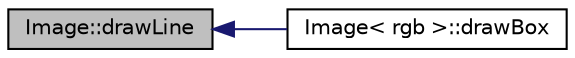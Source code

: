 digraph "Image::drawLine"
{
 // INTERACTIVE_SVG=YES
  edge [fontname="Helvetica",fontsize="10",labelfontname="Helvetica",labelfontsize="10"];
  node [fontname="Helvetica",fontsize="10",shape=record];
  rankdir="LR";
  Node1 [label="Image::drawLine",height=0.2,width=0.4,color="black", fillcolor="grey75", style="filled", fontcolor="black"];
  Node1 -> Node2 [dir="back",color="midnightblue",fontsize="10",style="solid",fontname="Helvetica"];
  Node2 [label="Image\< rgb \>::drawBox",height=0.2,width=0.4,color="black", fillcolor="white", style="filled",URL="$de/d73/class_image.html#a39f7c6f25968634fa6141786d282c6ca"];
}
